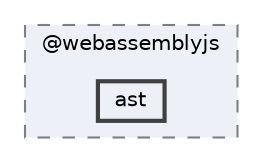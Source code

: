 digraph "pkiclassroomrescheduler/src/main/frontend/node_modules/@webassemblyjs/ast"
{
 // LATEX_PDF_SIZE
  bgcolor="transparent";
  edge [fontname=Helvetica,fontsize=10,labelfontname=Helvetica,labelfontsize=10];
  node [fontname=Helvetica,fontsize=10,shape=box,height=0.2,width=0.4];
  compound=true
  subgraph clusterdir_b3e94aab20e94a5d7457593ecb275426 {
    graph [ bgcolor="#edf0f7", pencolor="grey50", label="@webassemblyjs", fontname=Helvetica,fontsize=10 style="filled,dashed", URL="dir_b3e94aab20e94a5d7457593ecb275426.html",tooltip=""]
  dir_df980c3b768aa78a26ee69827fcc3488 [label="ast", fillcolor="#edf0f7", color="grey25", style="filled,bold", URL="dir_df980c3b768aa78a26ee69827fcc3488.html",tooltip=""];
  }
}
